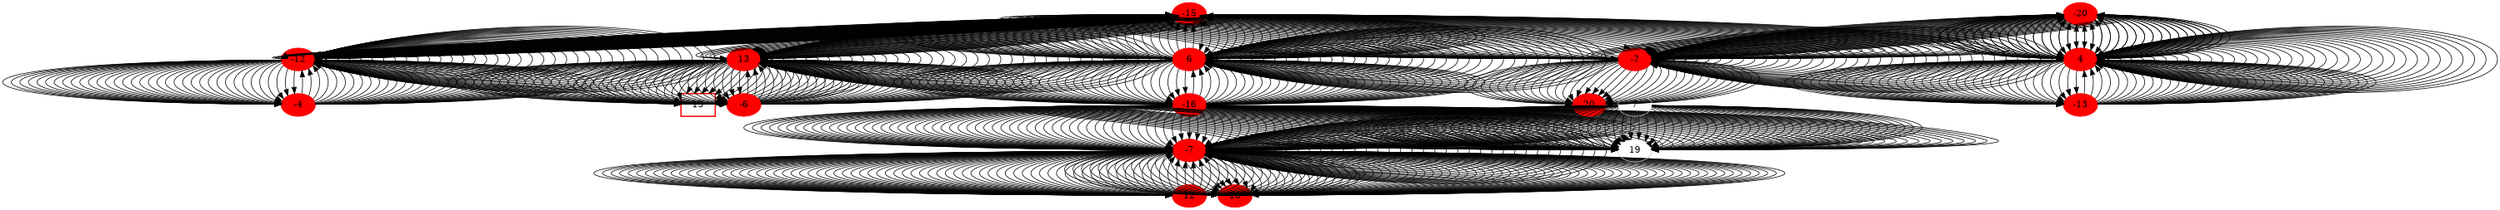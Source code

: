 digraph G {
size ="20, 20";
15[shape=box,style=bold,color="1.500000 1.500000 1.500000"];
node [style=filled,color="1.500000 1.500000 1.500000"];
-7 -> -7;
node [style=filled,color="1.500000 1.500000 1.500000"];
-7 -> 12;
node [style=filled,color="1.500000 1.500000 1.500000"];
-7 -> 16;
node [style=filled,color="1.500000 1.500000 1.500000"];
-12 -> -4;
node [style=filled,color="1.500000 1.500000 1.500000"];
-12 -> -12;
node [style=filled,color="1.500000 1.500000 1.500000"];
-12 -> -15;
node [style=filled,color="1.500000 1.500000 1.500000"];
4 -> 4;
node [style=filled,color="1.500000 1.500000 1.500000"];
4 -> -13;
node [style=filled,color="1.500000 1.500000 1.500000"];
4 -> -20;
node [style=filled,color="1.500000 1.500000 1.500000"];
13 -> -6;
node [style=filled,color="1.500000 1.500000 1.500000"];
13 -> 13;
node [style=filled,color="1.500000 1.500000 1.500000"];
13 -> 15;
node [style=filled,color="1.500000 1.500000 1.500000"];
6 -> 6;
node [style=filled,color="1.500000 1.500000 1.500000"];
6 -> -15;
node [style=filled,color="1.500000 1.500000 1.500000"];
6 -> -16;
node [style=filled,color="1.500000 1.500000 1.500000"];
-2 -> -2;
node [style=filled,color="1.500000 1.500000 1.500000"];
-2 -> -15;
node [style=filled,color="1.500000 1.500000 1.500000"];
-2 -> 20;
node [style=filled,color="1.500000 1.500000 1.500000"];
-7 -> -7;
node [style=filled,color="1.500000 1.500000 1.500000"];
-7 -> 12;
node [style=filled,color="1.500000 1.500000 1.500000"];
-7 -> 16;
node [style=filled,color="1.500000 1.500000 1.500000"];
-12 -> -4;
node [style=filled,color="1.500000 1.500000 1.500000"];
-12 -> -12;
node [style=filled,color="1.500000 1.500000 1.500000"];
-12 -> -15;
node [style=filled,color="1.500000 1.500000 1.500000"];
4 -> 4;
node [style=filled,color="1.500000 1.500000 1.500000"];
4 -> -13;
node [style=filled,color="1.500000 1.500000 1.500000"];
4 -> -20;
node [style=filled,color="1.500000 1.500000 1.500000"];
13 -> -6;
node [style=filled,color="1.500000 1.500000 1.500000"];
13 -> 13;
node [style=filled,color="1.500000 1.500000 1.500000"];
13 -> 15;
node [style=filled,color="1.500000 1.500000 1.500000"];
6 -> 6;
node [style=filled,color="1.500000 1.500000 1.500000"];
6 -> -15;
node [style=filled,color="1.500000 1.500000 1.500000"];
6 -> -16;
node [style=filled,color="1.500000 1.500000 1.500000"];
-2 -> -2;
node [style=filled,color="1.500000 1.500000 1.500000"];
-2 -> -15;
node [style=filled,color="1.500000 1.500000 1.500000"];
-2 -> 20;
node [style=filled,color="1.500000 1.500000 1.500000"];
-7 -> -7;
node [style=filled,color="1.500000 1.500000 1.500000"];
-7 -> 12;
node [style=filled,color="1.500000 1.500000 1.500000"];
-7 -> 16;
node [style=filled,color="1.500000 1.500000 1.500000"];
-12 -> -4;
node [style=filled,color="1.500000 1.500000 1.500000"];
-12 -> -12;
node [style=filled,color="1.500000 1.500000 1.500000"];
-12 -> -15;
node [style=filled,color="1.500000 1.500000 1.500000"];
4 -> 4;
node [style=filled,color="1.500000 1.500000 1.500000"];
4 -> -13;
node [style=filled,color="1.500000 1.500000 1.500000"];
4 -> -20;
node [style=filled,color="1.500000 1.500000 1.500000"];
13 -> -6;
node [style=filled,color="1.500000 1.500000 1.500000"];
13 -> 13;
node [style=filled,color="1.500000 1.500000 1.500000"];
13 -> 15;
node [style=filled,color="1.500000 1.500000 1.500000"];
6 -> 6;
node [style=filled,color="1.500000 1.500000 1.500000"];
6 -> -15;
node [style=filled,color="1.500000 1.500000 1.500000"];
6 -> -16;
node [style=filled,color="1.500000 1.500000 1.500000"];
-2 -> -2;
node [style=filled,color="1.500000 1.500000 1.500000"];
-2 -> -15;
node [style=filled,color="1.500000 1.500000 1.500000"];
-2 -> 20;
node [style=filled,color="1.500000 1.500000 1.500000"];
-7 -> -7;
node [style=filled,color="1.500000 1.500000 1.500000"];
-7 -> 12;
node [style=filled,color="1.500000 1.500000 1.500000"];
-7 -> 16;
node [style=filled,color="1.500000 1.500000 1.500000"];
-12 -> -4;
node [style=filled,color="1.500000 1.500000 1.500000"];
-12 -> -12;
node [style=filled,color="1.500000 1.500000 1.500000"];
-12 -> -15;
node [style=filled,color="1.500000 1.500000 1.500000"];
4 -> 4;
node [style=filled,color="1.500000 1.500000 1.500000"];
4 -> -13;
node [style=filled,color="1.500000 1.500000 1.500000"];
4 -> -20;
node [style=filled,color="1.500000 1.500000 1.500000"];
13 -> -6;
node [style=filled,color="1.500000 1.500000 1.500000"];
13 -> 13;
node [style=filled,color="1.500000 1.500000 1.500000"];
13 -> 15;
node [style=filled,color="1.500000 1.500000 1.500000"];
6 -> 6;
node [style=filled,color="1.500000 1.500000 1.500000"];
6 -> -15;
node [style=filled,color="1.500000 1.500000 1.500000"];
6 -> -16;
node [style=filled,color="1.500000 1.500000 1.500000"];
-2 -> -2;
node [style=filled,color="1.500000 1.500000 1.500000"];
-2 -> -15;
node [style=filled,color="1.500000 1.500000 1.500000"];
-2 -> 20;
node [style=filled,color="1.500000 1.500000 1.500000"];
-7 -> -7;
node [style=filled,color="1.500000 1.500000 1.500000"];
-7 -> 12;
node [style=filled,color="1.500000 1.500000 1.500000"];
-7 -> 16;
node [style=filled,color="1.500000 1.500000 1.500000"];
-12 -> -4;
node [style=filled,color="1.500000 1.500000 1.500000"];
-12 -> -12;
node [style=filled,color="1.500000 1.500000 1.500000"];
-12 -> -15;
node [style=filled,color="1.500000 1.500000 1.500000"];
4 -> 4;
node [style=filled,color="1.500000 1.500000 1.500000"];
4 -> -13;
node [style=filled,color="1.500000 1.500000 1.500000"];
4 -> -20;
node [style=filled,color="1.500000 1.500000 1.500000"];
13 -> -6;
node [style=filled,color="1.500000 1.500000 1.500000"];
13 -> 13;
node [style=filled,color="1.500000 1.500000 1.500000"];
13 -> 15;
node [style=filled,color="1.500000 1.500000 1.500000"];
6 -> 6;
node [style=filled,color="1.500000 1.500000 1.500000"];
6 -> -15;
node [style=filled,color="1.500000 1.500000 1.500000"];
6 -> -16;
node [style=filled,color="1.500000 1.500000 1.500000"];
-2 -> -2;
node [style=filled,color="1.500000 1.500000 1.500000"];
-2 -> -15;
node [style=filled,color="1.500000 1.500000 1.500000"];
-2 -> 20;
node [style=filled,color="1.500000 1.500000 1.500000"];
-7 -> -7;
node [style=filled,color="1.500000 1.500000 1.500000"];
-7 -> 12;
node [style=filled,color="1.500000 1.500000 1.500000"];
-7 -> 16;
node [style=filled,color="1.500000 1.500000 1.500000"];
-12 -> -4;
node [style=filled,color="1.500000 1.500000 1.500000"];
-12 -> -12;
node [style=filled,color="1.500000 1.500000 1.500000"];
-12 -> -15;
node [style=filled,color="1.500000 1.500000 1.500000"];
4 -> 4;
node [style=filled,color="1.500000 1.500000 1.500000"];
4 -> -13;
node [style=filled,color="1.500000 1.500000 1.500000"];
4 -> -20;
node [style=filled,color="1.500000 1.500000 1.500000"];
13 -> -6;
node [style=filled,color="1.500000 1.500000 1.500000"];
13 -> 13;
node [style=filled,color="1.500000 1.500000 1.500000"];
13 -> 15;
node [style=filled,color="1.500000 1.500000 1.500000"];
6 -> 6;
node [style=filled,color="1.500000 1.500000 1.500000"];
6 -> -15;
node [style=filled,color="1.500000 1.500000 1.500000"];
6 -> -16;
node [style=filled,color="1.500000 1.500000 1.500000"];
-2 -> -2;
node [style=filled,color="1.500000 1.500000 1.500000"];
-2 -> -15;
node [style=filled,color="1.500000 1.500000 1.500000"];
-2 -> 20;
node [style=filled,color="1.500000 1.500000 1.500000"];
-7 -> -7;
node [style=filled,color="1.500000 1.500000 1.500000"];
-7 -> 12;
node [style=filled,color="1.500000 1.500000 1.500000"];
-7 -> 16;
node [style=filled,color="1.500000 1.500000 1.500000"];
-12 -> -4;
node [style=filled,color="1.500000 1.500000 1.500000"];
-12 -> -12;
node [style=filled,color="1.500000 1.500000 1.500000"];
-12 -> -15;
node [style=filled,color="1.500000 1.500000 1.500000"];
4 -> 4;
node [style=filled,color="1.500000 1.500000 1.500000"];
4 -> -13;
node [style=filled,color="1.500000 1.500000 1.500000"];
4 -> -20;
node [style=filled,color="1.500000 1.500000 1.500000"];
13 -> -6;
node [style=filled,color="1.500000 1.500000 1.500000"];
13 -> 13;
node [style=filled,color="1.500000 1.500000 1.500000"];
13 -> 15;
node [style=filled,color="1.500000 1.500000 1.500000"];
6 -> 6;
node [style=filled,color="1.500000 1.500000 1.500000"];
6 -> -15;
node [style=filled,color="1.500000 1.500000 1.500000"];
6 -> -16;
node [style=filled,color="1.500000 1.500000 1.500000"];
-2 -> -2;
node [style=filled,color="1.500000 1.500000 1.500000"];
-2 -> -15;
node [style=filled,color="1.500000 1.500000 1.500000"];
-2 -> 20;
node [style=filled,color="1.500000 1.500000 1.500000"];
-7 -> -7;
node [style=filled,color="1.500000 1.500000 1.500000"];
-7 -> 12;
node [style=filled,color="1.500000 1.500000 1.500000"];
-7 -> 16;
node [style=filled,color="1.500000 1.500000 1.500000"];
-12 -> -4;
node [style=filled,color="1.500000 1.500000 1.500000"];
-12 -> -12;
node [style=filled,color="1.500000 1.500000 1.500000"];
-12 -> -15;
node [style=filled,color="1.500000 1.500000 1.500000"];
4 -> 4;
node [style=filled,color="1.500000 1.500000 1.500000"];
4 -> -13;
node [style=filled,color="1.500000 1.500000 1.500000"];
4 -> -20;
node [style=filled,color="1.500000 1.500000 1.500000"];
13 -> -6;
node [style=filled,color="1.500000 1.500000 1.500000"];
13 -> 13;
node [style=filled,color="1.500000 1.500000 1.500000"];
13 -> 15;
node [style=filled,color="1.500000 1.500000 1.500000"];
6 -> 6;
node [style=filled,color="1.500000 1.500000 1.500000"];
6 -> -15;
node [style=filled,color="1.500000 1.500000 1.500000"];
6 -> -16;
node [style=filled,color="1.500000 1.500000 1.500000"];
-2 -> -2;
node [style=filled,color="1.500000 1.500000 1.500000"];
-2 -> -15;
node [style=filled,color="1.500000 1.500000 1.500000"];
-2 -> 20;
node [style=filled,color="1.500000 1.500000 1.500000"];
-7 -> -7;
node [style=filled,color="1.500000 1.500000 1.500000"];
-7 -> 12;
node [style=filled,color="1.500000 1.500000 1.500000"];
-7 -> 16;
node [style=filled,color="1.500000 1.500000 1.500000"];
-12 -> -4;
node [style=filled,color="1.500000 1.500000 1.500000"];
-12 -> -12;
node [style=filled,color="1.500000 1.500000 1.500000"];
-12 -> -15;
node [style=filled,color="1.500000 1.500000 1.500000"];
4 -> 4;
node [style=filled,color="1.500000 1.500000 1.500000"];
4 -> -13;
node [style=filled,color="1.500000 1.500000 1.500000"];
4 -> -20;
node [style=filled,color="1.500000 1.500000 1.500000"];
13 -> -6;
node [style=filled,color="1.500000 1.500000 1.500000"];
13 -> 13;
node [style=filled,color="1.500000 1.500000 1.500000"];
13 -> 15;
node [style=filled,color="1.500000 1.500000 1.500000"];
6 -> 6;
node [style=filled,color="1.500000 1.500000 1.500000"];
6 -> -15;
node [style=filled,color="1.500000 1.500000 1.500000"];
6 -> -16;
node [style=filled,color="1.500000 1.500000 1.500000"];
-2 -> -2;
node [style=filled,color="1.500000 1.500000 1.500000"];
-2 -> -15;
node [style=filled,color="1.500000 1.500000 1.500000"];
-2 -> 20;
node [style=filled,color="1.500000 1.500000 1.500000"];
-7 -> -7;
node [style=filled,color="1.500000 1.500000 1.500000"];
-7 -> 12;
node [style=filled,color="1.500000 1.500000 1.500000"];
-7 -> 16;
node [style=filled,color="1.500000 1.500000 1.500000"];
-12 -> -4;
node [style=filled,color="1.500000 1.500000 1.500000"];
-12 -> -12;
node [style=filled,color="1.500000 1.500000 1.500000"];
-12 -> -15;
node [style=filled,color="1.500000 1.500000 1.500000"];
4 -> 4;
node [style=filled,color="1.500000 1.500000 1.500000"];
4 -> -13;
node [style=filled,color="1.500000 1.500000 1.500000"];
4 -> -20;
node [style=filled,color="1.500000 1.500000 1.500000"];
13 -> -6;
node [style=filled,color="1.500000 1.500000 1.500000"];
13 -> 13;
node [style=filled,color="1.500000 1.500000 1.500000"];
13 -> 15;
node [style=filled,color="1.500000 1.500000 1.500000"];
6 -> 6;
node [style=filled,color="1.500000 1.500000 1.500000"];
6 -> -15;
node [style=filled,color="1.500000 1.500000 1.500000"];
6 -> -16;
node [style=filled,color="1.500000 1.500000 1.500000"];
-2 -> -2;
node [style=filled,color="1.500000 1.500000 1.500000"];
-2 -> -15;
node [style=filled,color="1.500000 1.500000 1.500000"];
-2 -> 20;
node [style=filled,color="1.500000 1.500000 1.500000"];
-7 -> -7;
node [style=filled,color="1.500000 1.500000 1.500000"];
-7 -> 12;
node [style=filled,color="1.500000 1.500000 1.500000"];
-7 -> 16;
node [style=filled,color="1.500000 1.500000 1.500000"];
-12 -> -4;
node [style=filled,color="1.500000 1.500000 1.500000"];
-12 -> -12;
node [style=filled,color="1.500000 1.500000 1.500000"];
-12 -> -15;
node [style=filled,color="1.500000 1.500000 1.500000"];
4 -> 4;
node [style=filled,color="1.500000 1.500000 1.500000"];
4 -> -13;
node [style=filled,color="1.500000 1.500000 1.500000"];
4 -> -20;
node [style=filled,color="1.500000 1.500000 1.500000"];
13 -> -6;
node [style=filled,color="1.500000 1.500000 1.500000"];
13 -> 13;
node [style=filled,color="1.500000 1.500000 1.500000"];
13 -> 15;
node [style=filled,color="1.500000 1.500000 1.500000"];
6 -> 6;
node [style=filled,color="1.500000 1.500000 1.500000"];
6 -> -15;
node [style=filled,color="1.500000 1.500000 1.500000"];
6 -> -16;
node [style=filled,color="1.500000 1.500000 1.500000"];
-2 -> -2;
node [style=filled,color="1.500000 1.500000 1.500000"];
-2 -> -15;
node [style=filled,color="1.500000 1.500000 1.500000"];
-2 -> 20;
node [style=filled,color="1.500000 1.500000 1.500000"];
-7 -> -7;
node [style=filled,color="1.500000 1.500000 1.500000"];
-7 -> 12;
node [style=filled,color="1.500000 1.500000 1.500000"];
-7 -> 16;
node [style=filled,color="1.500000 1.500000 1.500000"];
-12 -> -4;
node [style=filled,color="1.500000 1.500000 1.500000"];
-12 -> -12;
node [style=filled,color="1.500000 1.500000 1.500000"];
-12 -> -15;
node [style=filled,color="1.500000 1.500000 1.500000"];
4 -> 4;
node [style=filled,color="1.500000 1.500000 1.500000"];
4 -> -13;
node [style=filled,color="1.500000 1.500000 1.500000"];
4 -> -20;
node [style=filled,color="1.500000 1.500000 1.500000"];
13 -> -6;
node [style=filled,color="1.500000 1.500000 1.500000"];
13 -> 13;
node [style=filled,color="1.500000 1.500000 1.500000"];
13 -> 15;
node [style=filled,color="1.500000 1.500000 1.500000"];
6 -> 6;
node [style=filled,color="1.500000 1.500000 1.500000"];
6 -> -15;
node [style=filled,color="1.500000 1.500000 1.500000"];
6 -> -16;
node [style=filled,color="1.500000 1.500000 1.500000"];
-2 -> -2;
node [style=filled,color="1.500000 1.500000 1.500000"];
-2 -> -15;
node [style=filled,color="1.500000 1.500000 1.500000"];
-2 -> 20;
node [style=filled,color="1.500000 1.500000 1.500000"];
-7 -> -7;
node [style=filled,color="1.500000 1.500000 1.500000"];
-7 -> 12;
node [style=filled,color="1.500000 1.500000 1.500000"];
-7 -> 16;
node [style=filled,color="1.500000 1.500000 1.500000"];
-12 -> -4;
node [style=filled,color="1.500000 1.500000 1.500000"];
-12 -> -12;
node [style=filled,color="1.500000 1.500000 1.500000"];
-12 -> -15;
node [style=filled,color="1.500000 1.500000 1.500000"];
4 -> 4;
node [style=filled,color="1.500000 1.500000 1.500000"];
4 -> -13;
node [style=filled,color="1.500000 1.500000 1.500000"];
4 -> -20;
node [style=filled,color="1.500000 1.500000 1.500000"];
13 -> -6;
node [style=filled,color="1.500000 1.500000 1.500000"];
13 -> 13;
node [style=filled,color="1.500000 1.500000 1.500000"];
13 -> 15;
node [style=filled,color="1.500000 1.500000 1.500000"];
6 -> 6;
node [style=filled,color="1.500000 1.500000 1.500000"];
6 -> -15;
node [style=filled,color="1.500000 1.500000 1.500000"];
6 -> -16;
node [style=filled,color="1.500000 1.500000 1.500000"];
-2 -> -2;
node [style=filled,color="1.500000 1.500000 1.500000"];
-2 -> -15;
node [style=filled,color="1.500000 1.500000 1.500000"];
-2 -> 20;
node [style=filled,color="1.500000 1.500000 1.500000"];
-7 -> -7;
node [style=filled,color="1.500000 1.500000 1.500000"];
-7 -> 12;
node [style=filled,color="1.500000 1.500000 1.500000"];
-7 -> 16;
node [style=filled,color="1.500000 1.500000 1.500000"];
-12 -> -4;
node [style=filled,color="1.500000 1.500000 1.500000"];
-12 -> -12;
node [style=filled,color="1.500000 1.500000 1.500000"];
-12 -> -15;
node [style=filled,color="1.500000 1.500000 1.500000"];
4 -> 4;
node [style=filled,color="1.500000 1.500000 1.500000"];
4 -> -13;
node [style=filled,color="1.500000 1.500000 1.500000"];
4 -> -20;
node [style=filled,color="1.500000 1.500000 1.500000"];
13 -> -6;
node [style=filled,color="1.500000 1.500000 1.500000"];
13 -> 13;
node [style=filled,color="1.500000 1.500000 1.500000"];
13 -> 15;
node [style=filled,color="1.500000 1.500000 1.500000"];
6 -> 6;
node [style=filled,color="1.500000 1.500000 1.500000"];
6 -> -15;
node [style=filled,color="1.500000 1.500000 1.500000"];
6 -> -16;
node [style=filled,color="1.500000 1.500000 1.500000"];
-2 -> -2;
node [style=filled,color="1.500000 1.500000 1.500000"];
-2 -> -15;
node [style=filled,color="1.500000 1.500000 1.500000"];
-2 -> 20;
node [style=filled,color="1.500000 1.500000 1.500000"];
-7 -> -7;
node [style=filled,color="1.500000 1.500000 1.500000"];
-7 -> 12;
node [style=filled,color="1.500000 1.500000 1.500000"];
-7 -> 16;
node [style=filled,color="1.500000 1.500000 1.500000"];
-12 -> -4;
node [style=filled,color="1.500000 1.500000 1.500000"];
-12 -> -12;
node [style=filled,color="1.500000 1.500000 1.500000"];
-12 -> -15;
node [style=filled,color="1.500000 1.500000 1.500000"];
4 -> 4;
node [style=filled,color="1.500000 1.500000 1.500000"];
4 -> -13;
node [style=filled,color="1.500000 1.500000 1.500000"];
4 -> -20;
node [style=filled,color="1.500000 1.500000 1.500000"];
13 -> -6;
node [style=filled,color="1.500000 1.500000 1.500000"];
13 -> 13;
node [style=filled,color="1.500000 1.500000 1.500000"];
13 -> 15;
node [style=filled,color="1.500000 1.500000 1.500000"];
6 -> 6;
node [style=filled,color="1.500000 1.500000 1.500000"];
6 -> -15;
node [style=filled,color="1.500000 1.500000 1.500000"];
6 -> -16;
node [style=filled,color="1.500000 1.500000 1.500000"];
-2 -> -2;
node [style=filled,color="1.500000 1.500000 1.500000"];
-2 -> -15;
node [style=filled,color="1.500000 1.500000 1.500000"];
-2 -> 20;
node [style=filled,color="1.500000 1.500000 1.500000"];
-7 -> -7;
node [style=filled,color="1.500000 1.500000 1.500000"];
-7 -> 12;
node [style=filled,color="1.500000 1.500000 1.500000"];
-7 -> 16;
node [style=filled,color="1.500000 1.500000 1.500000"];
-12 -> -4;
node [style=filled,color="1.500000 1.500000 1.500000"];
-12 -> -12;
node [style=filled,color="1.500000 1.500000 1.500000"];
-12 -> -15;
node [style=filled,color="1.500000 1.500000 1.500000"];
4 -> 4;
node [style=filled,color="1.500000 1.500000 1.500000"];
4 -> -13;
node [style=filled,color="1.500000 1.500000 1.500000"];
4 -> -20;
node [style=filled,color="1.500000 1.500000 1.500000"];
13 -> -6;
node [style=filled,color="1.500000 1.500000 1.500000"];
13 -> 13;
node [style=filled,color="1.500000 1.500000 1.500000"];
13 -> 15;
node [style=filled,color="1.500000 1.500000 1.500000"];
6 -> 6;
node [style=filled,color="1.500000 1.500000 1.500000"];
6 -> -15;
node [style=filled,color="1.500000 1.500000 1.500000"];
6 -> -16;
node [style=filled,color="1.500000 1.500000 1.500000"];
-2 -> -2;
node [style=filled,color="1.500000 1.500000 1.500000"];
-2 -> -15;
node [style=filled,color="1.500000 1.500000 1.500000"];
-2 -> 20;
node [style=filled,color="1.500000 1.500000 1.500000"];
-7 -> -7;
node [style=filled,color="1.500000 1.500000 1.500000"];
-7 -> 12;
node [style=filled,color="1.500000 1.500000 1.500000"];
-7 -> 16;
node [style=filled,color="1.500000 1.500000 1.500000"];
-12 -> -4;
node [style=filled,color="1.500000 1.500000 1.500000"];
-12 -> -12;
node [style=filled,color="1.500000 1.500000 1.500000"];
-12 -> -15;
node [style=filled,color="1.500000 1.500000 1.500000"];
4 -> 4;
node [style=filled,color="1.500000 1.500000 1.500000"];
4 -> -13;
node [style=filled,color="1.500000 1.500000 1.500000"];
4 -> -20;
node [style=filled,color="1.500000 1.500000 1.500000"];
13 -> -6;
node [style=filled,color="1.500000 1.500000 1.500000"];
13 -> 13;
node [style=filled,color="1.500000 1.500000 1.500000"];
13 -> 15;
node [style=filled,color="1.500000 1.500000 1.500000"];
6 -> 6;
node [style=filled,color="1.500000 1.500000 1.500000"];
6 -> -15;
node [style=filled,color="1.500000 1.500000 1.500000"];
6 -> -16;
node [style=filled,color="1.500000 1.500000 1.500000"];
-2 -> -2;
node [style=filled,color="1.500000 1.500000 1.500000"];
-2 -> -15;
node [style=filled,color="1.500000 1.500000 1.500000"];
-2 -> 20;
node [style=filled,color="1.500000 1.500000 1.500000"];
-7 -> -7;
node [style=filled,color="1.500000 1.500000 1.500000"];
-7 -> 12;
node [style=filled,color="1.500000 1.500000 1.500000"];
-7 -> 16;
node [style=filled,color="1.500000 1.500000 1.500000"];
-12 -> -4;
node [style=filled,color="1.500000 1.500000 1.500000"];
-12 -> -12;
node [style=filled,color="1.500000 1.500000 1.500000"];
-12 -> -15;
node [style=filled,color="1.500000 1.500000 1.500000"];
4 -> 4;
node [style=filled,color="1.500000 1.500000 1.500000"];
4 -> -13;
node [style=filled,color="1.500000 1.500000 1.500000"];
4 -> -20;
node [style=filled,color="1.500000 1.500000 1.500000"];
13 -> -6;
node [style=filled,color="1.500000 1.500000 1.500000"];
13 -> 13;
node [style=filled,color="1.500000 1.500000 1.500000"];
13 -> 15;
node [style=filled,color="1.500000 1.500000 1.500000"];
6 -> 6;
node [style=filled,color="1.500000 1.500000 1.500000"];
6 -> -15;
node [style=filled,color="1.500000 1.500000 1.500000"];
6 -> -16;
node [style=filled,color="1.500000 1.500000 1.500000"];
-2 -> -2;
node [style=filled,color="1.500000 1.500000 1.500000"];
-2 -> -15;
node [style=filled,color="1.500000 1.500000 1.500000"];
-2 -> 20;
node [style=filled,color="1.500000 1.500000 1.500000"];
-7 -> -7;
node [style=filled,color="1.500000 1.500000 1.500000"];
-7 -> 12;
node [style=filled,color="1.500000 1.500000 1.500000"];
-7 -> 16;
node [style=filled,color="1.500000 1.500000 1.500000"];
-12 -> -4;
node [style=filled,color="1.500000 1.500000 1.500000"];
-12 -> -12;
node [style=filled,color="1.500000 1.500000 1.500000"];
-12 -> -15;
node [style=filled,color="1.500000 1.500000 1.500000"];
4 -> 4;
node [style=filled,color="1.500000 1.500000 1.500000"];
4 -> -13;
node [style=filled,color="1.500000 1.500000 1.500000"];
4 -> -20;
node [style=filled,color="1.500000 1.500000 1.500000"];
13 -> -6;
node [style=filled,color="1.500000 1.500000 1.500000"];
13 -> 13;
node [style=filled,color="1.500000 1.500000 1.500000"];
13 -> 15;
node [style=filled,color="1.500000 1.500000 1.500000"];
6 -> 6;
node [style=filled,color="1.500000 1.500000 1.500000"];
6 -> -15;
node [style=filled,color="1.500000 1.500000 1.500000"];
6 -> -16;
node [style=filled,color="1.500000 1.500000 1.500000"];
-2 -> -2;
node [style=filled,color="1.500000 1.500000 1.500000"];
-2 -> -15;
node [style=filled,color="1.500000 1.500000 1.500000"];
-2 -> 20;
node [style=filled,color="1.500000 1.500000 1.500000"];
-7 -> -7;
node [style=filled,color="1.500000 1.500000 1.500000"];
-7 -> 12;
node [style=filled,color="1.500000 1.500000 1.500000"];
-7 -> 16;
node [style=filled,color="1.500000 1.500000 1.500000"];
-12 -> -4;
node [style=filled,color="1.500000 1.500000 1.500000"];
-12 -> -12;
node [style=filled,color="1.500000 1.500000 1.500000"];
-12 -> -15;
node [style=filled,color="1.500000 1.500000 1.500000"];
4 -> 4;
node [style=filled,color="1.500000 1.500000 1.500000"];
4 -> -13;
node [style=filled,color="1.500000 1.500000 1.500000"];
4 -> -20;
node [style=filled,color="1.500000 1.500000 1.500000"];
13 -> -6;
node [style=filled,color="1.500000 1.500000 1.500000"];
13 -> 13;
node [style=filled,color="1.500000 1.500000 1.500000"];
13 -> 15;
node [style=filled,color="1.500000 1.500000 1.500000"];
6 -> 6;
node [style=filled,color="1.500000 1.500000 1.500000"];
6 -> -15;
node [style=filled,color="1.500000 1.500000 1.500000"];
6 -> -16;
node [style=filled,color="1.500000 1.500000 1.500000"];
-2 -> -2;
node [style=filled,color="1.500000 1.500000 1.500000"];
-2 -> -15;
node [style=filled,color="1.500000 1.500000 1.500000"];
-2 -> 20;
node [style=filled,color="1.500000 1.500000 1.500000"];
-7 -> -7;
node [style=filled,color="1.500000 1.500000 1.500000"];
-7 -> 12;
node [style=filled,color="1.500000 1.500000 1.500000"];
-7 -> 16;
node [style=filled,color="1.500000 1.500000 1.500000"];
-12 -> -4;
node [style=filled,color="1.500000 1.500000 1.500000"];
-12 -> -12;
node [style=filled,color="1.500000 1.500000 1.500000"];
-12 -> -15;
node [style=filled,color="1.500000 1.500000 1.500000"];
4 -> 4;
node [style=filled,color="1.500000 1.500000 1.500000"];
4 -> -13;
node [style=filled,color="1.500000 1.500000 1.500000"];
4 -> -20;
node [style=filled,color="1.500000 1.500000 1.500000"];
13 -> -6;
node [style=filled,color="1.500000 1.500000 1.500000"];
13 -> 13;
node [style=filled,color="1.500000 1.500000 1.500000"];
13 -> 15;
node [style=filled,color="1.500000 1.500000 1.500000"];
6 -> 6;
node [style=filled,color="1.500000 1.500000 1.500000"];
6 -> -15;
node [style=filled,color="1.500000 1.500000 1.500000"];
6 -> -16;
node [style=filled,color="1.500000 1.500000 1.500000"];
-2 -> -2;
node [style=filled,color="1.500000 1.500000 1.500000"];
-2 -> -15;
node [style=filled,color="1.500000 1.500000 1.500000"];
-2 -> 20;
node [style=filled,color="1.500000 1.500000 1.500000"];
-7 -> -7;
node [style=filled,color="1.500000 1.500000 1.500000"];
-7 -> 12;
node [style=filled,color="1.500000 1.500000 1.500000"];
-7 -> 16;
node [style=filled,color="1.500000 1.500000 1.500000"];
-12 -> -4;
node [style=filled,color="1.500000 1.500000 1.500000"];
-12 -> -12;
node [style=filled,color="1.500000 1.500000 1.500000"];
-12 -> -15;
node [style=filled,color="1.500000 1.500000 1.500000"];
4 -> 4;
node [style=filled,color="1.500000 1.500000 1.500000"];
4 -> -13;
node [style=filled,color="1.500000 1.500000 1.500000"];
4 -> -20;
node [style=filled,color="1.500000 1.500000 1.500000"];
13 -> -6;
node [style=filled,color="1.500000 1.500000 1.500000"];
13 -> 13;
node [style=filled,color="1.500000 1.500000 1.500000"];
13 -> 15;
node [style=filled,color="1.500000 1.500000 1.500000"];
6 -> 6;
node [style=filled,color="1.500000 1.500000 1.500000"];
6 -> -15;
node [style=filled,color="1.500000 1.500000 1.500000"];
6 -> -16;
node [style=filled,color="1.500000 1.500000 1.500000"];
-2 -> -2;
node [style=filled,color="1.500000 1.500000 1.500000"];
-2 -> -15;
node [style=filled,color="1.500000 1.500000 1.500000"];
-2 -> 20;
node [style=filled,color="1.500000 1.500000 1.500000"];
-7 -> -7;
node [style=filled,color="1.500000 1.500000 1.500000"];
-7 -> 12;
node [style=filled,color="1.500000 1.500000 1.500000"];
-7 -> 16;
node [style=filled,color="1.500000 1.500000 1.500000"];
-12 -> -4;
node [style=filled,color="1.500000 1.500000 1.500000"];
-12 -> -12;
node [style=filled,color="1.500000 1.500000 1.500000"];
-12 -> -15;
node [style=filled,color="1.500000 1.500000 1.500000"];
4 -> 4;
node [style=filled,color="1.500000 1.500000 1.500000"];
4 -> -13;
node [style=filled,color="1.500000 1.500000 1.500000"];
4 -> -20;
node [style=filled,color="1.500000 1.500000 1.500000"];
13 -> -6;
node [style=filled,color="1.500000 1.500000 1.500000"];
13 -> 13;
node [style=filled,color="1.500000 1.500000 1.500000"];
13 -> 15;
node [style=filled,color="1.500000 1.500000 1.500000"];
6 -> 6;
node [style=filled,color="1.500000 1.500000 1.500000"];
6 -> -15;
node [style=filled,color="1.500000 1.500000 1.500000"];
6 -> -16;
node [style=filled,color="1.500000 1.500000 1.500000"];
-2 -> -2;
node [style=filled,color="1.500000 1.500000 1.500000"];
-2 -> -15;
node [style=filled,color="1.500000 1.500000 1.500000"];
-2 -> 20;
node [style=filled,color="1.500000 1.500000 1.500000"];
-7 -> -7;
node [style=filled,color="1.500000 1.500000 1.500000"];
-7 -> 12;
node [style=filled,color="1.500000 1.500000 1.500000"];
-7 -> 16;
node [style=filled,color="1.500000 1.500000 1.500000"];
-12 -> -4;
node [style=filled,color="1.500000 1.500000 1.500000"];
-12 -> -12;
node [style=filled,color="1.500000 1.500000 1.500000"];
-12 -> -15;
node [style=filled,color="1.500000 1.500000 1.500000"];
4 -> 4;
node [style=filled,color="1.500000 1.500000 1.500000"];
4 -> -13;
node [style=filled,color="1.500000 1.500000 1.500000"];
4 -> -20;
node [style=filled,color="1.500000 1.500000 1.500000"];
13 -> -6;
node [style=filled,color="1.500000 1.500000 1.500000"];
13 -> 13;
node [style=filled,color="1.500000 1.500000 1.500000"];
13 -> 15;
node [style=filled,color="1.500000 1.500000 1.500000"];
6 -> 6;
node [style=filled,color="1.500000 1.500000 1.500000"];
6 -> -15;
node [style=filled,color="1.500000 1.500000 1.500000"];
6 -> -16;
node [style=filled,color="1.500000 1.500000 1.500000"];
-2 -> -2;
node [style=filled,color="1.500000 1.500000 1.500000"];
-2 -> -15;
node [style=filled,color="1.500000 1.500000 1.500000"];
-2 -> 20;
node [style=filled,color="1.500000 1.500000 1.500000"];
-7 -> -7;
node [style=filled,color="1.500000 1.500000 1.500000"];
-7 -> 12;
node [style=filled,color="1.500000 1.500000 1.500000"];
-7 -> 16;
node [style=filled,color="1.500000 1.500000 1.500000"];
-12 -> -4;
node [style=filled,color="1.500000 1.500000 1.500000"];
-12 -> -12;
node [style=filled,color="1.500000 1.500000 1.500000"];
-12 -> -15;
node [style=filled,color="1.500000 1.500000 1.500000"];
4 -> 4;
node [style=filled,color="1.500000 1.500000 1.500000"];
4 -> -13;
node [style=filled,color="1.500000 1.500000 1.500000"];
4 -> -20;
node [style=filled,color="1.500000 1.500000 1.500000"];
13 -> -6;
node [style=filled,color="1.500000 1.500000 1.500000"];
13 -> 13;
node [style=filled,color="1.500000 1.500000 1.500000"];
13 -> 15;
node [style=filled,color="1.500000 1.500000 1.500000"];
6 -> 6;
node [style=filled,color="1.500000 1.500000 1.500000"];
6 -> -15;
node [style=filled,color="1.500000 1.500000 1.500000"];
6 -> -16;
node [style=filled,color="1.500000 1.500000 1.500000"];
-2 -> -2;
node [style=filled,color="1.500000 1.500000 1.500000"];
-2 -> -15;
node [style=filled,color="1.500000 1.500000 1.500000"];
-2 -> 20;
node [style=filled,color="1.500000 1.500000 1.500000"];
-7 -> -7;
node [style=filled,color="1.500000 1.500000 1.500000"];
-7 -> 12;
node [style=filled,color="1.500000 1.500000 1.500000"];
-7 -> 16;
node [style=filled,color="1.500000 1.500000 1.500000"];
-12 -> -4;
node [style=filled,color="1.500000 1.500000 1.500000"];
-12 -> -12;
node [style=filled,color="1.500000 1.500000 1.500000"];
-12 -> -15;
node [style=filled,color="1.500000 1.500000 1.500000"];
4 -> 4;
node [style=filled,color="1.500000 1.500000 1.500000"];
4 -> -13;
node [style=filled,color="1.500000 1.500000 1.500000"];
4 -> -20;
node [style=filled,color="1.500000 1.500000 1.500000"];
13 -> -6;
node [style=filled,color="1.500000 1.500000 1.500000"];
13 -> 13;
node [style=filled,color="1.500000 1.500000 1.500000"];
13 -> 15;
node [style=filled,color="1.500000 1.500000 1.500000"];
6 -> 6;
node [style=filled,color="1.500000 1.500000 1.500000"];
6 -> -15;
node [style=filled,color="1.500000 1.500000 1.500000"];
6 -> -16;
node [style=filled,color="1.500000 1.500000 1.500000"];
-2 -> -2;
node [style=filled,color="1.500000 1.500000 1.500000"];
-2 -> -15;
node [style=filled,color="1.500000 1.500000 1.500000"];
-2 -> 20;
node [style=filled,color="1.500000 1.500000 1.500000"];
-7 -> -7;
node [style=filled,color="1.500000 1.500000 1.500000"];
-7 -> 12;
node [style=filled,color="1.500000 1.500000 1.500000"];
-7 -> 16;
node [style=filled,color="1.500000 1.500000 1.500000"];
-12 -> -4;
node [style=filled,color="1.500000 1.500000 1.500000"];
-12 -> -12;
node [style=filled,color="1.500000 1.500000 1.500000"];
-12 -> -15;
node [style=filled,color="1.500000 1.500000 1.500000"];
4 -> 4;
node [style=filled,color="1.500000 1.500000 1.500000"];
4 -> -13;
node [style=filled,color="1.500000 1.500000 1.500000"];
4 -> -20;
node [style=filled,color="1.500000 1.500000 1.500000"];
13 -> -6;
node [style=filled,color="1.500000 1.500000 1.500000"];
13 -> 13;
node [style=filled,color="1.500000 1.500000 1.500000"];
13 -> 15;
node [style=filled,color="1.500000 1.500000 1.500000"];
6 -> 6;
node [style=filled,color="1.500000 1.500000 1.500000"];
6 -> -15;
node [style=filled,color="1.500000 1.500000 1.500000"];
6 -> -16;
node [style=filled,color="1.500000 1.500000 1.500000"];
-2 -> -2;
node [style=filled,color="1.500000 1.500000 1.500000"];
-2 -> -15;
node [style=filled,color="1.500000 1.500000 1.500000"];
-2 -> 20;
node [style=filled,color="1.500000 1.500000 1.500000"];
-7 -> -7;
node [style=filled,color="1.500000 1.500000 1.500000"];
-7 -> 12;
node [style=filled,color="1.500000 1.500000 1.500000"];
-7 -> 16;
node [style=filled,color="1.500000 1.500000 1.500000"];
-12 -> -4;
node [style=filled,color="1.500000 1.500000 1.500000"];
-12 -> -12;
node [style=filled,color="1.500000 1.500000 1.500000"];
-12 -> -15;
node [style=filled,color="1.500000 1.500000 1.500000"];
4 -> 4;
node [style=filled,color="1.500000 1.500000 1.500000"];
4 -> -13;
node [style=filled,color="1.500000 1.500000 1.500000"];
4 -> -20;
node [style=filled,color="1.500000 1.500000 1.500000"];
13 -> -6;
node [style=filled,color="1.500000 1.500000 1.500000"];
13 -> 13;
node [style=filled,color="1.500000 1.500000 1.500000"];
13 -> 15;
node [style=filled,color="1.500000 1.500000 1.500000"];
6 -> 6;
node [style=filled,color="1.500000 1.500000 1.500000"];
6 -> -15;
node [style=filled,color="1.500000 1.500000 1.500000"];
6 -> -16;
node [style=filled,color="1.500000 1.500000 1.500000"];
-2 -> -2;
node [style=filled,color="1.500000 1.500000 1.500000"];
-2 -> -15;
node [style=filled,color="1.500000 1.500000 1.500000"];
-2 -> 20;
node [style=filled,color="1.500000 1.500000 1.500000"];
-7 -> -7;
node [style=filled,color="1.500000 1.500000 1.500000"];
-7 -> 12;
node [style=filled,color="1.500000 1.500000 1.500000"];
-7 -> 16;
node [style=filled,color="1.500000 1.500000 1.500000"];
-12 -> -4;
node [style=filled,color="1.500000 1.500000 1.500000"];
-12 -> -12;
node [style=filled,color="1.500000 1.500000 1.500000"];
-12 -> -15;
node [style=filled,color="1.500000 1.500000 1.500000"];
4 -> 4;
node [style=filled,color="1.500000 1.500000 1.500000"];
4 -> -13;
node [style=filled,color="1.500000 1.500000 1.500000"];
4 -> -20;
node [style=filled,color="1.500000 1.500000 1.500000"];
13 -> -6;
node [style=filled,color="1.500000 1.500000 1.500000"];
13 -> 13;
node [style=filled,color="1.500000 1.500000 1.500000"];
13 -> 15;
node [style=filled,color="1.500000 1.500000 1.500000"];
6 -> 6;
node [style=filled,color="1.500000 1.500000 1.500000"];
6 -> -15;
node [style=filled,color="1.500000 1.500000 1.500000"];
6 -> -16;
node [style=filled,color="1.500000 1.500000 1.500000"];
-2 -> -2;
node [style=filled,color="1.500000 1.500000 1.500000"];
-2 -> -15;
node [style=filled,color="1.500000 1.500000 1.500000"];
-2 -> 20;
node [style=filled,color="1.500000 1.500000 1.500000"];
-7 -> -7;
node [style=filled,color="1.500000 1.500000 1.500000"];
-7 -> 12;
node [style=filled,color="1.500000 1.500000 1.500000"];
-7 -> 16;
node [style=filled,color="1.500000 1.500000 1.500000"];
-12 -> -4;
node [style=filled,color="1.500000 1.500000 1.500000"];
-12 -> -12;
node [style=filled,color="1.500000 1.500000 1.500000"];
-12 -> -15;
node [style=filled,color="1.500000 1.500000 1.500000"];
4 -> 4;
node [style=filled,color="1.500000 1.500000 1.500000"];
4 -> -13;
node [style=filled,color="1.500000 1.500000 1.500000"];
4 -> -20;
node [style=filled,color="1.500000 1.500000 1.500000"];
13 -> -6;
node [style=filled,color="1.500000 1.500000 1.500000"];
13 -> 13;
node [style=filled,color="1.500000 1.500000 1.500000"];
13 -> 15;
node [style=filled,color="1.500000 1.500000 1.500000"];
6 -> 6;
node [style=filled,color="1.500000 1.500000 1.500000"];
6 -> -15;
node [style=filled,color="1.500000 1.500000 1.500000"];
6 -> -16;
node [style=filled,color="1.500000 1.500000 1.500000"];
-2 -> -2;
node [style=filled,color="1.500000 1.500000 1.500000"];
-2 -> -15;
node [style=filled,color="1.500000 1.500000 1.500000"];
-2 -> 20;
node [style=filled,color="1.500000 1.500000 1.500000"];
-7 -> -7;
node [style=filled,color="1.500000 1.500000 1.500000"];
-7 -> 12;
node [style=filled,color="1.500000 1.500000 1.500000"];
-7 -> 16;
node [style=filled,color="1.500000 1.500000 1.500000"];
-12 -> -4;
node [style=filled,color="1.500000 1.500000 1.500000"];
-12 -> -12;
node [style=filled,color="1.500000 1.500000 1.500000"];
-12 -> -15;
node [style=filled,color="1.500000 1.500000 1.500000"];
4 -> 4;
node [style=filled,color="1.500000 1.500000 1.500000"];
4 -> -13;
node [style=filled,color="1.500000 1.500000 1.500000"];
4 -> -20;
node [style=filled,color="1.500000 1.500000 1.500000"];
13 -> -6;
node [style=filled,color="1.500000 1.500000 1.500000"];
13 -> 13;
node [style=filled,color="1.500000 1.500000 1.500000"];
13 -> 15;
node [style=filled,color="1.500000 1.500000 1.500000"];
6 -> 6;
node [style=filled,color="1.500000 1.500000 1.500000"];
6 -> -15;
node [style=filled,color="1.500000 1.500000 1.500000"];
6 -> -16;
node [style=filled,color="1.500000 1.500000 1.500000"];
-2 -> -2;
node [style=filled,color="1.500000 1.500000 1.500000"];
-2 -> -15;
node [style=filled,color="1.500000 1.500000 1.500000"];
-2 -> 20;
node [style=filled,color="1.500000 1.500000 1.500000"];
-7 -> -7;
node [style=filled,color="1.500000 1.500000 1.500000"];
-7 -> 12;
node [style=filled,color="1.500000 1.500000 1.500000"];
-7 -> 16;
node [style=filled,color="1.500000 1.500000 1.500000"];
-12 -> -4;
node [style=filled,color="1.500000 1.500000 1.500000"];
-12 -> -12;
node [style=filled,color="1.500000 1.500000 1.500000"];
-12 -> -15;
node [style=filled,color="1.500000 1.500000 1.500000"];
4 -> 4;
node [style=filled,color="1.500000 1.500000 1.500000"];
4 -> -13;
node [style=filled,color="1.500000 1.500000 1.500000"];
4 -> -20;
node [style=filled,color="1.500000 1.500000 1.500000"];
13 -> -6;
node [style=filled,color="1.500000 1.500000 1.500000"];
13 -> 13;
node [style=filled,color="1.500000 1.500000 1.500000"];
13 -> 15;
node [style=filled,color="1.500000 1.500000 1.500000"];
6 -> 6;
node [style=filled,color="1.500000 1.500000 1.500000"];
6 -> -15;
node [style=filled,color="1.500000 1.500000 1.500000"];
6 -> -16;
node [style=filled,color="1.500000 1.500000 1.500000"];
-2 -> -2;
node [style=filled,color="1.500000 1.500000 1.500000"];
-2 -> -15;
node [style=filled,color="1.500000 1.500000 1.500000"];
-2 -> 20;
node [style=filled,color="1.500000 1.500000 1.500000"];
-7 -> -7;
node [style=filled,color="1.500000 1.500000 1.500000"];
-7 -> 12;
node [style=filled,color="1.500000 1.500000 1.500000"];
-7 -> 16;
node [style=filled,color="1.500000 1.500000 1.500000"];
-12 -> -4;
node [style=filled,color="1.500000 1.500000 1.500000"];
-12 -> -12;
node [style=filled,color="1.500000 1.500000 1.500000"];
-12 -> -15;
node [style=filled,color="1.500000 1.500000 1.500000"];
4 -> 4;
node [style=filled,color="1.500000 1.500000 1.500000"];
4 -> -13;
node [style=filled,color="1.500000 1.500000 1.500000"];
4 -> -20;
node [style=filled,color="1.500000 1.500000 1.500000"];
13 -> -6;
node [style=filled,color="1.500000 1.500000 1.500000"];
13 -> 13;
node [style=filled,color="1.500000 1.500000 1.500000"];
13 -> 15;
node [style=filled,color="1.500000 1.500000 1.500000"];
6 -> 6;
node [style=filled,color="1.500000 1.500000 1.500000"];
6 -> -15;
node [style=filled,color="1.500000 1.500000 1.500000"];
6 -> -16;
node [style=filled,color="1.500000 1.500000 1.500000"];
-2 -> -2;
node [style=filled,color="1.500000 1.500000 1.500000"];
-2 -> -15;
node [style=filled,color="1.500000 1.500000 1.500000"];
-2 -> 20;
node [style=filled,color="1.500000 1.500000 1.500000"];
-7 -> -7;
node [style=filled,color="1.500000 1.500000 1.500000"];
-7 -> 12;
node [style=filled,color="1.500000 1.500000 1.500000"];
-7 -> 16;
node [style=filled,color="1.500000 1.500000 1.500000"];
-12 -> -4;
node [style=filled,color="1.500000 1.500000 1.500000"];
-12 -> -12;
node [style=filled,color="1.500000 1.500000 1.500000"];
-12 -> -15;
node [style=filled,color="1.500000 1.500000 1.500000"];
4 -> 4;
node [style=filled,color="1.500000 1.500000 1.500000"];
4 -> -13;
node [style=filled,color="1.500000 1.500000 1.500000"];
4 -> -20;
node [style=filled,color="1.500000 1.500000 1.500000"];
13 -> -6;
node [style=filled,color="1.500000 1.500000 1.500000"];
13 -> 13;
node [style=filled,color="1.500000 1.500000 1.500000"];
13 -> 15;
node [style=filled,color="1.500000 1.500000 1.500000"];
6 -> 6;
node [style=filled,color="1.500000 1.500000 1.500000"];
6 -> -15;
node [style=filled,color="1.500000 1.500000 1.500000"];
6 -> -16;
node [style=filled,color="1.500000 1.500000 1.500000"];
-2 -> -2;
node [style=filled,color="1.500000 1.500000 1.500000"];
-2 -> -15;
node [style=filled,color="1.500000 1.500000 1.500000"];
-2 -> 20;
node [style=filled,color="1.500000 1.500000 1.500000"];
-7 -> -7;
node [style=filled,color="1.500000 1.500000 1.500000"];
-7 -> 12;
node [style=filled,color="1.500000 1.500000 1.500000"];
-7 -> 16;
node [style=filled,color="1.500000 1.500000 1.500000"];
-12 -> -4;
node [style=filled,color="1.500000 1.500000 1.500000"];
-12 -> -12;
node [style=filled,color="1.500000 1.500000 1.500000"];
-12 -> -15;
node [style=filled,color="1.500000 1.500000 1.500000"];
4 -> 4;
node [style=filled,color="1.500000 1.500000 1.500000"];
4 -> -13;
node [style=filled,color="1.500000 1.500000 1.500000"];
4 -> -20;
node [style=filled,color="1.500000 1.500000 1.500000"];
13 -> -6;
node [style=filled,color="1.500000 1.500000 1.500000"];
13 -> 13;
node [style=filled,color="1.500000 1.500000 1.500000"];
13 -> 15;
node [style=filled,color="1.500000 1.500000 1.500000"];
6 -> 6;
node [style=filled,color="1.500000 1.500000 1.500000"];
6 -> -15;
node [style=filled,color="1.500000 1.500000 1.500000"];
6 -> -16;
node [style=filled,color="1.500000 1.500000 1.500000"];
-2 -> -2;
node [style=filled,color="1.500000 1.500000 1.500000"];
-2 -> -15;
node [style=filled,color="1.500000 1.500000 1.500000"];
-2 -> 20;
node [style=solid,color="grey"];
12 -> -7;
-16 -> -7;
-4 -> -12;
-15 -> -12;
-13 -> 4;
-20 -> 4;
-6 -> 13;
-15 -> 13;
-15 -> 6;
-16 -> 6;
-15 -> -2;
-20 -> -2;
12 -> -7;
-16 -> -7;
12 -> -7;
-16 -> -7;
7 -> 19;
-16 -> 19;
7 -> 19;
-16 -> 19;
12 -> -7;
-16 -> -7;
-4 -> -12;
-15 -> -12;
-13 -> 4;
-20 -> 4;
-6 -> 13;
-15 -> 13;
-15 -> 6;
-16 -> 6;
-15 -> -2;
-20 -> -2;
12 -> -7;
-16 -> -7;
12 -> -7;
-16 -> -7;
7 -> 19;
-16 -> 19;
7 -> 19;
-16 -> 19;
12 -> -7;
-16 -> -7;
-4 -> -12;
-15 -> -12;
-13 -> 4;
-20 -> 4;
-6 -> 13;
-15 -> 13;
-15 -> 6;
-16 -> 6;
-15 -> -2;
-20 -> -2;
12 -> -7;
-16 -> -7;
12 -> -7;
-16 -> -7;
7 -> 19;
-16 -> 19;
7 -> 19;
-16 -> 19;
12 -> -7;
-16 -> -7;
-4 -> -12;
-15 -> -12;
-13 -> 4;
-20 -> 4;
-6 -> 13;
-15 -> 13;
-15 -> 6;
-16 -> 6;
-15 -> -2;
-20 -> -2;
12 -> -7;
-16 -> -7;
12 -> -7;
-16 -> -7;
7 -> 19;
-16 -> 19;
7 -> 19;
-16 -> 19;
12 -> -7;
-16 -> -7;
-4 -> -12;
-15 -> -12;
-13 -> 4;
-20 -> 4;
-6 -> 13;
-15 -> 13;
-15 -> 6;
-16 -> 6;
-15 -> -2;
-20 -> -2;
12 -> -7;
-16 -> -7;
12 -> -7;
-16 -> -7;
7 -> 19;
-16 -> 19;
7 -> 19;
-16 -> 19;
12 -> -7;
-16 -> -7;
-4 -> -12;
-15 -> -12;
-13 -> 4;
-20 -> 4;
-6 -> 13;
-15 -> 13;
-15 -> 6;
-16 -> 6;
-15 -> -2;
-20 -> -2;
12 -> -7;
-16 -> -7;
12 -> -7;
-16 -> -7;
7 -> 19;
-16 -> 19;
7 -> 19;
-16 -> 19;
12 -> -7;
-16 -> -7;
-4 -> -12;
-15 -> -12;
-13 -> 4;
-20 -> 4;
-6 -> 13;
-15 -> 13;
-15 -> 6;
-16 -> 6;
-15 -> -2;
-20 -> -2;
12 -> -7;
-16 -> -7;
12 -> -7;
-16 -> -7;
7 -> 19;
-16 -> 19;
7 -> 19;
-16 -> 19;
12 -> -7;
-16 -> -7;
-4 -> -12;
-15 -> -12;
-13 -> 4;
-20 -> 4;
-6 -> 13;
-15 -> 13;
-15 -> 6;
-16 -> 6;
-15 -> -2;
-20 -> -2;
12 -> -7;
-16 -> -7;
12 -> -7;
-16 -> -7;
7 -> 19;
-16 -> 19;
7 -> 19;
-16 -> 19;
12 -> -7;
-16 -> -7;
-4 -> -12;
-15 -> -12;
-13 -> 4;
-20 -> 4;
-6 -> 13;
-15 -> 13;
-15 -> 6;
-16 -> 6;
-15 -> -2;
-20 -> -2;
12 -> -7;
-16 -> -7;
12 -> -7;
-16 -> -7;
7 -> 19;
-16 -> 19;
7 -> 19;
-16 -> 19;
12 -> -7;
-16 -> -7;
-4 -> -12;
-15 -> -12;
-13 -> 4;
-20 -> 4;
-6 -> 13;
-15 -> 13;
-15 -> 6;
-16 -> 6;
-15 -> -2;
-20 -> -2;
12 -> -7;
-16 -> -7;
12 -> -7;
-16 -> -7;
7 -> 19;
-16 -> 19;
7 -> 19;
-16 -> 19;
12 -> -7;
-16 -> -7;
-4 -> -12;
-15 -> -12;
-13 -> 4;
-20 -> 4;
-6 -> 13;
-15 -> 13;
-15 -> 6;
-16 -> 6;
-15 -> -2;
-20 -> -2;
12 -> -7;
-16 -> -7;
12 -> -7;
-16 -> -7;
7 -> 19;
-16 -> 19;
7 -> 19;
-16 -> 19;
12 -> -7;
-16 -> -7;
-4 -> -12;
-15 -> -12;
-13 -> 4;
-20 -> 4;
-6 -> 13;
-15 -> 13;
-15 -> 6;
-16 -> 6;
-15 -> -2;
-20 -> -2;
12 -> -7;
-16 -> -7;
12 -> -7;
-16 -> -7;
7 -> 19;
-16 -> 19;
7 -> 19;
-16 -> 19;
12 -> -7;
-16 -> -7;
-4 -> -12;
-15 -> -12;
-13 -> 4;
-20 -> 4;
-6 -> 13;
-15 -> 13;
-15 -> 6;
-16 -> 6;
-15 -> -2;
-20 -> -2;
12 -> -7;
-16 -> -7;
12 -> -7;
-16 -> -7;
7 -> 19;
-16 -> 19;
7 -> 19;
-16 -> 19;
12 -> -7;
-16 -> -7;
-4 -> -12;
-15 -> -12;
-13 -> 4;
-20 -> 4;
-6 -> 13;
-15 -> 13;
-15 -> 6;
-16 -> 6;
-15 -> -2;
-20 -> -2;
12 -> -7;
-16 -> -7;
12 -> -7;
-16 -> -7;
7 -> 19;
-16 -> 19;
7 -> 19;
-16 -> 19;
12 -> -7;
-16 -> -7;
-4 -> -12;
-15 -> -12;
-13 -> 4;
-20 -> 4;
-6 -> 13;
-15 -> 13;
-15 -> 6;
-16 -> 6;
-15 -> -2;
-20 -> -2;
12 -> -7;
-16 -> -7;
12 -> -7;
-16 -> -7;
7 -> 19;
-16 -> 19;
7 -> 19;
-16 -> 19;
12 -> -7;
-16 -> -7;
-4 -> -12;
-15 -> -12;
-13 -> 4;
-20 -> 4;
-6 -> 13;
-15 -> 13;
-15 -> 6;
-16 -> 6;
-15 -> -2;
-20 -> -2;
12 -> -7;
-16 -> -7;
12 -> -7;
-16 -> -7;
7 -> 19;
-16 -> 19;
7 -> 19;
-16 -> 19;
12 -> -7;
-16 -> -7;
-4 -> -12;
-15 -> -12;
-13 -> 4;
-20 -> 4;
-6 -> 13;
-15 -> 13;
-15 -> 6;
-16 -> 6;
-15 -> -2;
-20 -> -2;
12 -> -7;
-16 -> -7;
12 -> -7;
-16 -> -7;
7 -> 19;
-16 -> 19;
7 -> 19;
-16 -> 19;
12 -> -7;
-16 -> -7;
-4 -> -12;
-15 -> -12;
-13 -> 4;
-20 -> 4;
-6 -> 13;
-15 -> 13;
-15 -> 6;
-16 -> 6;
-15 -> -2;
-20 -> -2;
12 -> -7;
-16 -> -7;
12 -> -7;
-16 -> -7;
7 -> 19;
-16 -> 19;
7 -> 19;
-16 -> 19;
12 -> -7;
-16 -> -7;
-4 -> -12;
-15 -> -12;
-13 -> 4;
-20 -> 4;
-6 -> 13;
-15 -> 13;
-15 -> 6;
-16 -> 6;
-15 -> -2;
-20 -> -2;
12 -> -7;
-16 -> -7;
12 -> -7;
-16 -> -7;
7 -> 19;
-16 -> 19;
7 -> 19;
-16 -> 19;
12 -> -7;
-16 -> -7;
-4 -> -12;
-15 -> -12;
-13 -> 4;
-20 -> 4;
-6 -> 13;
-15 -> 13;
-15 -> 6;
-16 -> 6;
-15 -> -2;
-20 -> -2;
12 -> -7;
-16 -> -7;
12 -> -7;
-16 -> -7;
7 -> 19;
-16 -> 19;
7 -> 19;
-16 -> 19;
12 -> -7;
-16 -> -7;
-4 -> -12;
-15 -> -12;
-13 -> 4;
-20 -> 4;
-6 -> 13;
-15 -> 13;
-15 -> 6;
-16 -> 6;
-15 -> -2;
-20 -> -2;
12 -> -7;
-16 -> -7;
12 -> -7;
-16 -> -7;
7 -> 19;
-16 -> 19;
7 -> 19;
-16 -> 19;
12 -> -7;
-16 -> -7;
-4 -> -12;
-15 -> -12;
-13 -> 4;
-20 -> 4;
-6 -> 13;
-15 -> 13;
-15 -> 6;
-16 -> 6;
-15 -> -2;
-20 -> -2;
12 -> -7;
-16 -> -7;
12 -> -7;
-16 -> -7;
7 -> 19;
-16 -> 19;
7 -> 19;
-16 -> 19;
12 -> -7;
-16 -> -7;
-4 -> -12;
-15 -> -12;
-13 -> 4;
-20 -> 4;
-6 -> 13;
-15 -> 13;
-15 -> 6;
-16 -> 6;
-15 -> -2;
-20 -> -2;
12 -> -7;
-16 -> -7;
12 -> -7;
-16 -> -7;
7 -> 19;
-16 -> 19;
7 -> 19;
-16 -> 19;
12 -> -7;
-16 -> -7;
-4 -> -12;
-15 -> -12;
-13 -> 4;
-20 -> 4;
-6 -> 13;
-15 -> 13;
-15 -> 6;
-16 -> 6;
-15 -> -2;
-20 -> -2;
12 -> -7;
-16 -> -7;
12 -> -7;
-16 -> -7;
7 -> 19;
-16 -> 19;
7 -> 19;
-16 -> 19;
12 -> -7;
-16 -> -7;
-4 -> -12;
-15 -> -12;
-13 -> 4;
-20 -> 4;
-6 -> 13;
-15 -> 13;
-15 -> 6;
-16 -> 6;
-15 -> -2;
-20 -> -2;
12 -> -7;
-16 -> -7;
12 -> -7;
-16 -> -7;
7 -> 19;
-16 -> 19;
7 -> 19;
-16 -> 19;
12 -> -7;
-16 -> -7;
-4 -> -12;
-15 -> -12;
-13 -> 4;
-20 -> 4;
-6 -> 13;
-15 -> 13;
-15 -> 6;
-16 -> 6;
-15 -> -2;
-20 -> -2;
12 -> -7;
-16 -> -7;
12 -> -7;
-16 -> -7;
7 -> 19;
-16 -> 19;
7 -> 19;
-16 -> 19;
12 -> -7;
-16 -> -7;
-4 -> -12;
-15 -> -12;
-13 -> 4;
-20 -> 4;
-6 -> 13;
-15 -> 13;
-15 -> 6;
-16 -> 6;
-15 -> -2;
-20 -> -2;
12 -> -7;
-16 -> -7;
12 -> -7;
-16 -> -7;
7 -> 19;
-16 -> 19;
7 -> 19;
-16 -> 19;
12 -> -7;
-16 -> -7;
-4 -> -12;
-15 -> -12;
-13 -> 4;
-20 -> 4;
-6 -> 13;
-15 -> 13;
-15 -> 6;
-16 -> 6;
-15 -> -2;
-20 -> -2;
12 -> -7;
-16 -> -7;
12 -> -7;
-16 -> -7;
7 -> 19;
-16 -> 19;
7 -> 19;
-16 -> 19;
12 -> -7;
-16 -> -7;
-4 -> -12;
-15 -> -12;
-13 -> 4;
-20 -> 4;
-6 -> 13;
-15 -> 13;
-15 -> 6;
-16 -> 6;
-15 -> -2;
-20 -> -2;
12 -> -7;
-16 -> -7;
12 -> -7;
-16 -> -7;
7 -> 19;
-16 -> 19;
7 -> 19;
-16 -> 19;
12 -> -7;
-16 -> -7;
-4 -> -12;
-15 -> -12;
-13 -> 4;
-20 -> 4;
-6 -> 13;
-15 -> 13;
-15 -> 6;
-16 -> 6;
-15 -> -2;
-20 -> -2;
12 -> -7;
-16 -> -7;
12 -> -7;
-16 -> -7;
7 -> 19;
-16 -> 19;
7 -> 19;
-16 -> 19;
12 -> -7;
-16 -> -7;
-4 -> -12;
-15 -> -12;
-13 -> 4;
-20 -> 4;
-6 -> 13;
-15 -> 13;
-15 -> 6;
-16 -> 6;
-15 -> -2;
-20 -> -2;
12 -> -7;
-16 -> -7;
12 -> -7;
-16 -> -7;
7 -> 19;
-16 -> 19;
7 -> 19;
-16 -> 19;
12 -> -7;
-16 -> -7;
-4 -> -12;
-15 -> -12;
-13 -> 4;
-20 -> 4;
-6 -> 13;
-15 -> 13;
-15 -> 6;
-16 -> 6;
-15 -> -2;
-20 -> -2;
12 -> -7;
-16 -> -7;
12 -> -7;
-16 -> -7;
7 -> 19;
-16 -> 19;
7 -> 19;
-16 -> 19;
12 -> -7;
-16 -> -7;
-4 -> -12;
-15 -> -12;
-13 -> 4;
-20 -> 4;
-6 -> 13;
-15 -> 13;
-15 -> 6;
-16 -> 6;
-15 -> -2;
-20 -> -2;
12 -> -7;
-16 -> -7;
12 -> -7;
-16 -> -7;
7 -> 19;
-16 -> 19;
7 -> 19;
-16 -> 19;
12 -> -7;
-16 -> -7;
-4 -> -12;
-15 -> -12;
-13 -> 4;
-20 -> 4;
-6 -> 13;
-15 -> 13;
-15 -> 6;
-16 -> 6;
-15 -> -2;
-20 -> -2;
12 -> -7;
-16 -> -7;
12 -> -7;
-16 -> -7;
7 -> 19;
-16 -> 19;
7 -> 19;
-16 -> 19;
12 -> -7;
-16 -> -7;
-4 -> -12;
-15 -> -12;
-13 -> 4;
-20 -> 4;
-6 -> 13;
-15 -> 13;
-15 -> 6;
-16 -> 6;
-15 -> -2;
-20 -> -2;
12 -> -7;
-16 -> -7;
12 -> -7;
-16 -> -7;}